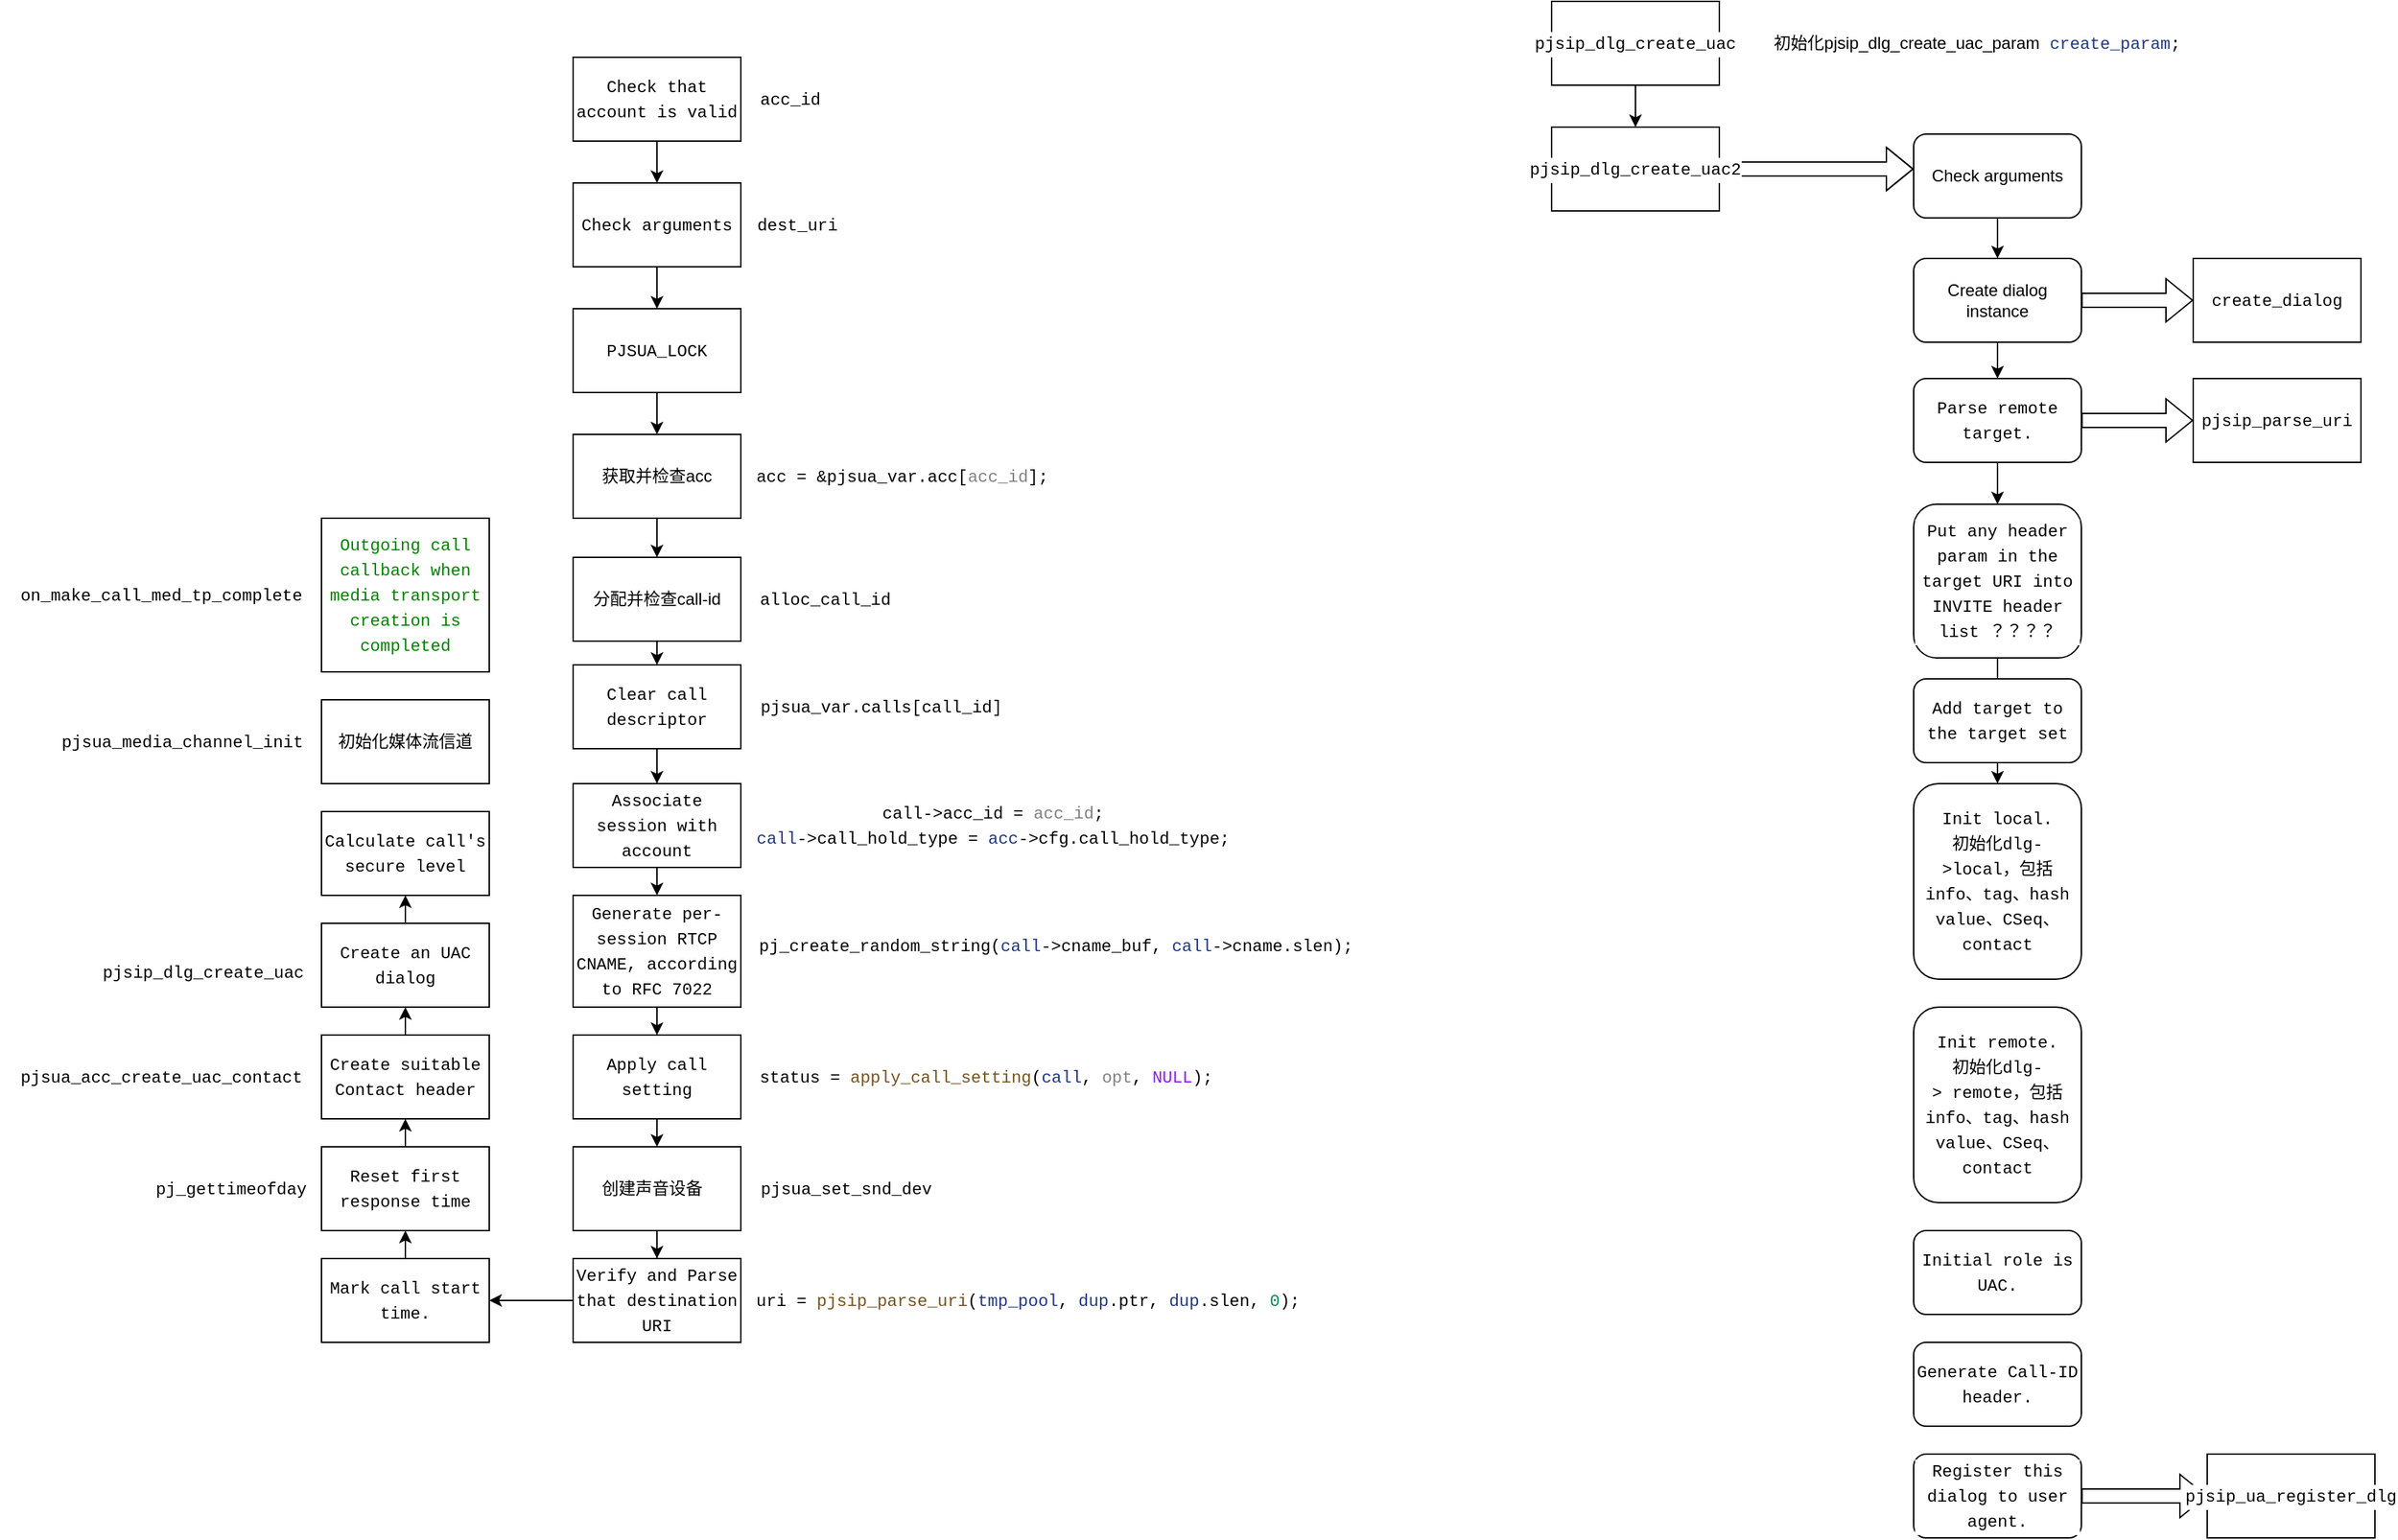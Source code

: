 <mxfile version="23.0.2" type="device">
  <diagram name="第 1 页" id="OTfgh2IuMeboOrYCifwz">
    <mxGraphModel dx="2021" dy="612" grid="1" gridSize="10" guides="1" tooltips="1" connect="1" arrows="1" fold="1" page="1" pageScale="1" pageWidth="827" pageHeight="1169" math="0" shadow="0">
      <root>
        <mxCell id="0" />
        <mxCell id="1" parent="0" />
        <mxCell id="o_ZeePv5BL5h0-zww4gV-3" style="edgeStyle=orthogonalEdgeStyle;rounded=0;orthogonalLoop=1;jettySize=auto;html=1;exitX=0.5;exitY=1;exitDx=0;exitDy=0;entryX=0.5;entryY=0;entryDx=0;entryDy=0;" parent="1" source="o_ZeePv5BL5h0-zww4gV-1" target="o_ZeePv5BL5h0-zww4gV-2" edge="1">
          <mxGeometry relative="1" as="geometry" />
        </mxCell>
        <mxCell id="o_ZeePv5BL5h0-zww4gV-1" value="&lt;div style=&quot;background-color: rgb(255, 255, 255); font-family: Menlo, Monaco, &amp;quot;Courier New&amp;quot;, monospace; line-height: 18px;&quot;&gt;Check that account is valid&lt;/div&gt;" style="rounded=0;whiteSpace=wrap;html=1;" parent="1" vertex="1">
          <mxGeometry x="330" y="90" width="120" height="60" as="geometry" />
        </mxCell>
        <mxCell id="o_ZeePv5BL5h0-zww4gV-7" value="" style="edgeStyle=orthogonalEdgeStyle;rounded=0;orthogonalLoop=1;jettySize=auto;html=1;" parent="1" source="o_ZeePv5BL5h0-zww4gV-2" target="o_ZeePv5BL5h0-zww4gV-6" edge="1">
          <mxGeometry relative="1" as="geometry" />
        </mxCell>
        <mxCell id="o_ZeePv5BL5h0-zww4gV-2" value="&lt;div style=&quot;background-color: rgb(255, 255, 255); font-family: Menlo, Monaco, &amp;quot;Courier New&amp;quot;, monospace; line-height: 18px;&quot;&gt;Check arguments&lt;/div&gt;" style="rounded=0;whiteSpace=wrap;html=1;" parent="1" vertex="1">
          <mxGeometry x="330" y="180" width="120" height="60" as="geometry" />
        </mxCell>
        <mxCell id="o_ZeePv5BL5h0-zww4gV-4" value="&lt;div style=&quot;background-color: rgb(255, 255, 255); font-family: Menlo, Monaco, &amp;quot;Courier New&amp;quot;, monospace; line-height: 18px;&quot;&gt;acc_id&lt;/div&gt;" style="text;html=1;align=center;verticalAlign=middle;resizable=0;points=[];autosize=1;strokeColor=none;fillColor=none;" parent="1" vertex="1">
          <mxGeometry x="450" y="105" width="70" height="30" as="geometry" />
        </mxCell>
        <mxCell id="o_ZeePv5BL5h0-zww4gV-5" value="&lt;div style=&quot;background-color: rgb(255, 255, 255); font-family: Menlo, Monaco, &amp;quot;Courier New&amp;quot;, monospace; line-height: 18px;&quot;&gt;dest_uri&lt;/div&gt;" style="text;html=1;align=center;verticalAlign=middle;resizable=0;points=[];autosize=1;strokeColor=none;fillColor=none;" parent="1" vertex="1">
          <mxGeometry x="450" y="195" width="80" height="30" as="geometry" />
        </mxCell>
        <mxCell id="o_ZeePv5BL5h0-zww4gV-9" value="" style="edgeStyle=orthogonalEdgeStyle;rounded=0;orthogonalLoop=1;jettySize=auto;html=1;" parent="1" source="o_ZeePv5BL5h0-zww4gV-6" target="o_ZeePv5BL5h0-zww4gV-8" edge="1">
          <mxGeometry relative="1" as="geometry" />
        </mxCell>
        <mxCell id="o_ZeePv5BL5h0-zww4gV-6" value="&lt;div style=&quot;background-color: rgb(255, 255, 255); font-family: Menlo, Monaco, &amp;quot;Courier New&amp;quot;, monospace; line-height: 18px;&quot;&gt;PJSUA_LOCK&lt;/div&gt;" style="whiteSpace=wrap;html=1;rounded=0;" parent="1" vertex="1">
          <mxGeometry x="330" y="270" width="120" height="60" as="geometry" />
        </mxCell>
        <mxCell id="o_ZeePv5BL5h0-zww4gV-13" value="" style="edgeStyle=orthogonalEdgeStyle;rounded=0;orthogonalLoop=1;jettySize=auto;html=1;" parent="1" source="o_ZeePv5BL5h0-zww4gV-8" target="o_ZeePv5BL5h0-zww4gV-11" edge="1">
          <mxGeometry relative="1" as="geometry" />
        </mxCell>
        <mxCell id="o_ZeePv5BL5h0-zww4gV-8" value="获取并检查acc" style="rounded=0;whiteSpace=wrap;html=1;" parent="1" vertex="1">
          <mxGeometry x="330" y="360" width="120" height="60" as="geometry" />
        </mxCell>
        <mxCell id="o_ZeePv5BL5h0-zww4gV-10" value="&lt;div style=&quot;background-color: rgb(255, 255, 255); font-family: Menlo, Monaco, &amp;quot;Courier New&amp;quot;, monospace; line-height: 18px;&quot;&gt;acc = &amp;amp;pjsua_var.acc[&lt;span style=&quot;color: #808080;&quot;&gt;acc_id&lt;/span&gt;];&lt;/div&gt;" style="text;html=1;align=center;verticalAlign=middle;resizable=0;points=[];autosize=1;strokeColor=none;fillColor=none;" parent="1" vertex="1">
          <mxGeometry x="450" y="375" width="230" height="30" as="geometry" />
        </mxCell>
        <mxCell id="o_ZeePv5BL5h0-zww4gV-16" style="edgeStyle=orthogonalEdgeStyle;rounded=0;orthogonalLoop=1;jettySize=auto;html=1;exitX=0.5;exitY=1;exitDx=0;exitDy=0;entryX=0.5;entryY=0;entryDx=0;entryDy=0;" parent="1" source="o_ZeePv5BL5h0-zww4gV-11" target="o_ZeePv5BL5h0-zww4gV-14" edge="1">
          <mxGeometry relative="1" as="geometry" />
        </mxCell>
        <mxCell id="o_ZeePv5BL5h0-zww4gV-11" value="分配并检查call-id" style="rounded=0;whiteSpace=wrap;html=1;" parent="1" vertex="1">
          <mxGeometry x="330" y="448" width="120" height="60" as="geometry" />
        </mxCell>
        <mxCell id="o_ZeePv5BL5h0-zww4gV-12" value="&lt;div style=&quot;background-color: rgb(255, 255, 255); font-family: Menlo, Monaco, &amp;quot;Courier New&amp;quot;, monospace; line-height: 18px;&quot;&gt;alloc_call_id&lt;/div&gt;" style="text;html=1;align=center;verticalAlign=middle;resizable=0;points=[];autosize=1;strokeColor=none;fillColor=none;" parent="1" vertex="1">
          <mxGeometry x="450" y="463" width="120" height="30" as="geometry" />
        </mxCell>
        <mxCell id="o_ZeePv5BL5h0-zww4gV-19" style="edgeStyle=orthogonalEdgeStyle;rounded=0;orthogonalLoop=1;jettySize=auto;html=1;exitX=0.5;exitY=1;exitDx=0;exitDy=0;entryX=0.5;entryY=0;entryDx=0;entryDy=0;" parent="1" source="o_ZeePv5BL5h0-zww4gV-14" target="o_ZeePv5BL5h0-zww4gV-17" edge="1">
          <mxGeometry relative="1" as="geometry" />
        </mxCell>
        <mxCell id="o_ZeePv5BL5h0-zww4gV-14" value="&lt;div style=&quot;background-color: rgb(255, 255, 255); font-family: Menlo, Monaco, &amp;quot;Courier New&amp;quot;, monospace; line-height: 18px;&quot;&gt;Clear call descriptor&lt;/div&gt;" style="rounded=0;whiteSpace=wrap;html=1;" parent="1" vertex="1">
          <mxGeometry x="330" y="525" width="120" height="60" as="geometry" />
        </mxCell>
        <mxCell id="o_ZeePv5BL5h0-zww4gV-15" value="&lt;div style=&quot;background-color: rgb(255, 255, 255); font-family: Menlo, Monaco, &amp;quot;Courier New&amp;quot;, monospace; line-height: 18px;&quot;&gt;pjsua_var.calls[call_id]&lt;br&gt;&lt;/div&gt;" style="text;html=1;align=center;verticalAlign=middle;resizable=0;points=[];autosize=1;strokeColor=none;fillColor=none;" parent="1" vertex="1">
          <mxGeometry x="450" y="540" width="200" height="30" as="geometry" />
        </mxCell>
        <mxCell id="o_ZeePv5BL5h0-zww4gV-21" style="edgeStyle=orthogonalEdgeStyle;rounded=0;orthogonalLoop=1;jettySize=auto;html=1;exitX=0.5;exitY=1;exitDx=0;exitDy=0;entryX=0.5;entryY=0;entryDx=0;entryDy=0;" parent="1" source="o_ZeePv5BL5h0-zww4gV-17" target="o_ZeePv5BL5h0-zww4gV-20" edge="1">
          <mxGeometry relative="1" as="geometry" />
        </mxCell>
        <mxCell id="o_ZeePv5BL5h0-zww4gV-17" value="&lt;div style=&quot;background-color: rgb(255, 255, 255); font-family: Menlo, Monaco, &amp;quot;Courier New&amp;quot;, monospace; line-height: 18px;&quot;&gt;Associate session with account&lt;/div&gt;" style="rounded=0;whiteSpace=wrap;html=1;" parent="1" vertex="1">
          <mxGeometry x="330" y="610" width="120" height="60" as="geometry" />
        </mxCell>
        <mxCell id="o_ZeePv5BL5h0-zww4gV-18" value="&lt;div style=&quot;background-color: rgb(255, 255, 255); font-family: Menlo, Monaco, &amp;quot;Courier New&amp;quot;, monospace; line-height: 18px;&quot;&gt;&lt;div&gt;call-&amp;gt;acc_id = &lt;span style=&quot;color: #808080;&quot;&gt;acc_id&lt;/span&gt;;&lt;/div&gt;&lt;div&gt;    &lt;span style=&quot;color: #1f377f;&quot;&gt;call&lt;/span&gt;-&amp;gt;call_hold_type = &lt;span style=&quot;color: #1f377f;&quot;&gt;acc&lt;/span&gt;-&amp;gt;cfg.call_hold_type;&lt;/div&gt;&lt;/div&gt;" style="text;html=1;align=center;verticalAlign=middle;resizable=0;points=[];autosize=1;strokeColor=none;fillColor=none;" parent="1" vertex="1">
          <mxGeometry x="450" y="615" width="360" height="50" as="geometry" />
        </mxCell>
        <mxCell id="o_ZeePv5BL5h0-zww4gV-25" style="edgeStyle=orthogonalEdgeStyle;rounded=0;orthogonalLoop=1;jettySize=auto;html=1;exitX=0.5;exitY=1;exitDx=0;exitDy=0;entryX=0.5;entryY=0;entryDx=0;entryDy=0;" parent="1" source="o_ZeePv5BL5h0-zww4gV-20" target="o_ZeePv5BL5h0-zww4gV-23" edge="1">
          <mxGeometry relative="1" as="geometry" />
        </mxCell>
        <mxCell id="o_ZeePv5BL5h0-zww4gV-20" value="&lt;div style=&quot;background-color: rgb(255, 255, 255); font-family: Menlo, Monaco, &amp;quot;Courier New&amp;quot;, monospace; line-height: 18px;&quot;&gt;Generate per-session RTCP CNAME, according to RFC 7022&lt;/div&gt;" style="rounded=0;whiteSpace=wrap;html=1;" parent="1" vertex="1">
          <mxGeometry x="330" y="690" width="120" height="80" as="geometry" />
        </mxCell>
        <mxCell id="o_ZeePv5BL5h0-zww4gV-22" value="&lt;div style=&quot;background-color: rgb(255, 255, 255); font-family: Menlo, Monaco, &amp;quot;Courier New&amp;quot;, monospace; line-height: 18px;&quot;&gt;&lt;div&gt;    pj_create_random_string(&lt;span style=&quot;color: #1f377f;&quot;&gt;call&lt;/span&gt;-&amp;gt;cname_buf, &lt;span style=&quot;color: #1f377f;&quot;&gt;call&lt;/span&gt;-&amp;gt;cname.slen);&lt;/div&gt;&lt;br&gt;&lt;/div&gt;" style="text;html=1;align=center;verticalAlign=middle;resizable=0;points=[];autosize=1;strokeColor=none;fillColor=none;" parent="1" vertex="1">
          <mxGeometry x="450" y="710" width="450" height="50" as="geometry" />
        </mxCell>
        <mxCell id="o_ZeePv5BL5h0-zww4gV-28" style="edgeStyle=orthogonalEdgeStyle;rounded=0;orthogonalLoop=1;jettySize=auto;html=1;exitX=0.5;exitY=1;exitDx=0;exitDy=0;entryX=0.5;entryY=0;entryDx=0;entryDy=0;" parent="1" source="o_ZeePv5BL5h0-zww4gV-23" target="o_ZeePv5BL5h0-zww4gV-26" edge="1">
          <mxGeometry relative="1" as="geometry" />
        </mxCell>
        <mxCell id="o_ZeePv5BL5h0-zww4gV-23" value="&lt;div style=&quot;background-color: rgb(255, 255, 255); font-family: Menlo, Monaco, &amp;quot;Courier New&amp;quot;, monospace; line-height: 18px;&quot;&gt;Apply call setting&lt;/div&gt;" style="rounded=0;whiteSpace=wrap;html=1;" parent="1" vertex="1">
          <mxGeometry x="330" y="790" width="120" height="60" as="geometry" />
        </mxCell>
        <mxCell id="o_ZeePv5BL5h0-zww4gV-24" value="&lt;div style=&quot;background-color: rgb(255, 255, 255); font-family: Menlo, Monaco, &amp;quot;Courier New&amp;quot;, monospace; line-height: 18px;&quot;&gt;status = &lt;span style=&quot;color: #74531f;&quot;&gt;apply_call_setting&lt;/span&gt;(&lt;span style=&quot;color: #1f377f;&quot;&gt;call&lt;/span&gt;, &lt;span style=&quot;color: #808080;&quot;&gt;opt&lt;/span&gt;, &lt;span style=&quot;color: #8a1bff;&quot;&gt;NULL&lt;/span&gt;);&lt;/div&gt;" style="text;html=1;align=center;verticalAlign=middle;resizable=0;points=[];autosize=1;strokeColor=none;fillColor=none;" parent="1" vertex="1">
          <mxGeometry x="450" y="805" width="350" height="30" as="geometry" />
        </mxCell>
        <mxCell id="o_ZeePv5BL5h0-zww4gV-33" value="" style="edgeStyle=orthogonalEdgeStyle;rounded=0;orthogonalLoop=1;jettySize=auto;html=1;" parent="1" source="o_ZeePv5BL5h0-zww4gV-26" target="o_ZeePv5BL5h0-zww4gV-29" edge="1">
          <mxGeometry relative="1" as="geometry" />
        </mxCell>
        <mxCell id="o_ZeePv5BL5h0-zww4gV-26" value="创建声音设备&amp;nbsp;&amp;nbsp;" style="rounded=0;whiteSpace=wrap;html=1;" parent="1" vertex="1">
          <mxGeometry x="330" y="870" width="120" height="60" as="geometry" />
        </mxCell>
        <mxCell id="o_ZeePv5BL5h0-zww4gV-27" value="&lt;div style=&quot;background-color: rgb(255, 255, 255); font-family: Menlo, Monaco, &amp;quot;Courier New&amp;quot;, monospace; line-height: 18px;&quot;&gt;pjsua_set_snd_dev&lt;/div&gt;" style="text;html=1;align=center;verticalAlign=middle;resizable=0;points=[];autosize=1;strokeColor=none;fillColor=none;" parent="1" vertex="1">
          <mxGeometry x="450" y="885" width="150" height="30" as="geometry" />
        </mxCell>
        <mxCell id="o_ZeePv5BL5h0-zww4gV-32" value="" style="edgeStyle=orthogonalEdgeStyle;rounded=0;orthogonalLoop=1;jettySize=auto;html=1;" parent="1" source="o_ZeePv5BL5h0-zww4gV-29" target="o_ZeePv5BL5h0-zww4gV-31" edge="1">
          <mxGeometry relative="1" as="geometry" />
        </mxCell>
        <mxCell id="o_ZeePv5BL5h0-zww4gV-29" value="&lt;div style=&quot;background-color: rgb(255, 255, 255); font-family: Menlo, Monaco, &amp;quot;Courier New&amp;quot;, monospace; line-height: 18px;&quot;&gt;Verify and Parse that destination URI &lt;/div&gt;" style="rounded=0;whiteSpace=wrap;html=1;" parent="1" vertex="1">
          <mxGeometry x="330" y="950" width="120" height="60" as="geometry" />
        </mxCell>
        <mxCell id="o_ZeePv5BL5h0-zww4gV-30" value="&lt;div style=&quot;background-color: rgb(255, 255, 255); font-family: Menlo, Monaco, &amp;quot;Courier New&amp;quot;, monospace; line-height: 18px;&quot;&gt;uri = &lt;span style=&quot;color: #74531f;&quot;&gt;pjsip_parse_uri&lt;/span&gt;(&lt;span style=&quot;color: #1f377f;&quot;&gt;tmp_pool&lt;/span&gt;, &lt;span style=&quot;color: #1f377f;&quot;&gt;dup&lt;/span&gt;.ptr, &lt;span style=&quot;color: #1f377f;&quot;&gt;dup&lt;/span&gt;.slen, &lt;span style=&quot;color: #098658;&quot;&gt;0&lt;/span&gt;);&lt;/div&gt;" style="text;html=1;align=center;verticalAlign=middle;resizable=0;points=[];autosize=1;strokeColor=none;fillColor=none;" parent="1" vertex="1">
          <mxGeometry x="450" y="965" width="410" height="30" as="geometry" />
        </mxCell>
        <mxCell id="o_ZeePv5BL5h0-zww4gV-39" style="edgeStyle=orthogonalEdgeStyle;rounded=0;orthogonalLoop=1;jettySize=auto;html=1;exitX=0.5;exitY=0;exitDx=0;exitDy=0;entryX=0.5;entryY=1;entryDx=0;entryDy=0;" parent="1" source="o_ZeePv5BL5h0-zww4gV-31" target="o_ZeePv5BL5h0-zww4gV-34" edge="1">
          <mxGeometry relative="1" as="geometry" />
        </mxCell>
        <mxCell id="o_ZeePv5BL5h0-zww4gV-31" value="&lt;div style=&quot;background-color: rgb(255, 255, 255); font-family: Menlo, Monaco, &amp;quot;Courier New&amp;quot;, monospace; line-height: 18px;&quot;&gt;Mark call start time.&lt;/div&gt;" style="rounded=0;whiteSpace=wrap;html=1;" parent="1" vertex="1">
          <mxGeometry x="150" y="950" width="120" height="60" as="geometry" />
        </mxCell>
        <mxCell id="o_ZeePv5BL5h0-zww4gV-40" style="edgeStyle=orthogonalEdgeStyle;rounded=0;orthogonalLoop=1;jettySize=auto;html=1;exitX=0.5;exitY=0;exitDx=0;exitDy=0;entryX=0.5;entryY=1;entryDx=0;entryDy=0;" parent="1" source="o_ZeePv5BL5h0-zww4gV-34" target="o_ZeePv5BL5h0-zww4gV-36" edge="1">
          <mxGeometry relative="1" as="geometry" />
        </mxCell>
        <mxCell id="o_ZeePv5BL5h0-zww4gV-34" value="&lt;div style=&quot;background-color: rgb(255, 255, 255); font-family: Menlo, Monaco, &amp;quot;Courier New&amp;quot;, monospace; line-height: 18px;&quot;&gt;Reset first response time&lt;/div&gt;" style="rounded=0;whiteSpace=wrap;html=1;" parent="1" vertex="1">
          <mxGeometry x="150" y="870" width="120" height="60" as="geometry" />
        </mxCell>
        <mxCell id="o_ZeePv5BL5h0-zww4gV-35" value="&lt;div style=&quot;background-color: rgb(255, 255, 255); font-family: Menlo, Monaco, &amp;quot;Courier New&amp;quot;, monospace; line-height: 18px;&quot;&gt;pj_gettimeofday&lt;/div&gt;" style="text;html=1;align=center;verticalAlign=middle;resizable=0;points=[];autosize=1;strokeColor=none;fillColor=none;" parent="1" vertex="1">
          <mxGeometry x="20" y="885" width="130" height="30" as="geometry" />
        </mxCell>
        <mxCell id="o_ZeePv5BL5h0-zww4gV-41" style="edgeStyle=orthogonalEdgeStyle;rounded=0;orthogonalLoop=1;jettySize=auto;html=1;exitX=0.5;exitY=0;exitDx=0;exitDy=0;entryX=0.5;entryY=1;entryDx=0;entryDy=0;" parent="1" source="o_ZeePv5BL5h0-zww4gV-36" target="o_ZeePv5BL5h0-zww4gV-38" edge="1">
          <mxGeometry relative="1" as="geometry" />
        </mxCell>
        <mxCell id="o_ZeePv5BL5h0-zww4gV-36" value="&lt;div style=&quot;background-color: rgb(255, 255, 255); font-family: Menlo, Monaco, &amp;quot;Courier New&amp;quot;, monospace; line-height: 18px;&quot;&gt;Create suitable Contact header&lt;/div&gt;" style="rounded=0;whiteSpace=wrap;html=1;" parent="1" vertex="1">
          <mxGeometry x="150" y="790" width="120" height="60" as="geometry" />
        </mxCell>
        <mxCell id="o_ZeePv5BL5h0-zww4gV-37" value="&lt;div style=&quot;background-color: rgb(255, 255, 255); font-family: Menlo, Monaco, &amp;quot;Courier New&amp;quot;, monospace; line-height: 18px;&quot;&gt;pjsua_acc_create_uac_contact&lt;/div&gt;" style="text;html=1;align=center;verticalAlign=middle;resizable=0;points=[];autosize=1;strokeColor=none;fillColor=none;" parent="1" vertex="1">
          <mxGeometry x="-80" y="805" width="230" height="30" as="geometry" />
        </mxCell>
        <mxCell id="o_ZeePv5BL5h0-zww4gV-87" value="" style="edgeStyle=orthogonalEdgeStyle;rounded=0;orthogonalLoop=1;jettySize=auto;html=1;" parent="1" source="o_ZeePv5BL5h0-zww4gV-38" target="o_ZeePv5BL5h0-zww4gV-86" edge="1">
          <mxGeometry relative="1" as="geometry" />
        </mxCell>
        <mxCell id="o_ZeePv5BL5h0-zww4gV-38" value="&lt;div style=&quot;background-color: rgb(255, 255, 255); font-family: Menlo, Monaco, &amp;quot;Courier New&amp;quot;, monospace; line-height: 18px;&quot;&gt;Create an UAC dialog&lt;/div&gt;" style="rounded=0;whiteSpace=wrap;html=1;" parent="1" vertex="1">
          <mxGeometry x="150" y="710" width="120" height="60" as="geometry" />
        </mxCell>
        <mxCell id="o_ZeePv5BL5h0-zww4gV-42" value="&lt;div style=&quot;background-color: rgb(255, 255, 255); font-family: Menlo, Monaco, &amp;quot;Courier New&amp;quot;, monospace; line-height: 18px;&quot;&gt;pjsip_dlg_create_uac&lt;/div&gt;" style="text;html=1;align=center;verticalAlign=middle;resizable=0;points=[];autosize=1;strokeColor=none;fillColor=none;" parent="1" vertex="1">
          <mxGeometry x="-20" y="730" width="170" height="30" as="geometry" />
        </mxCell>
        <mxCell id="o_ZeePv5BL5h0-zww4gV-55" value="" style="edgeStyle=orthogonalEdgeStyle;rounded=0;orthogonalLoop=1;jettySize=auto;html=1;" parent="1" source="o_ZeePv5BL5h0-zww4gV-47" target="o_ZeePv5BL5h0-zww4gV-53" edge="1">
          <mxGeometry relative="1" as="geometry" />
        </mxCell>
        <mxCell id="o_ZeePv5BL5h0-zww4gV-47" value="&lt;div style=&quot;background-color: rgb(255, 255, 255); font-family: Menlo, Monaco, &amp;quot;Courier New&amp;quot;, monospace; line-height: 18px;&quot;&gt;pjsip_dlg_create_uac&lt;/div&gt;" style="whiteSpace=wrap;html=1;" parent="1" vertex="1">
          <mxGeometry x="1030" y="50" width="120" height="60" as="geometry" />
        </mxCell>
        <mxCell id="o_ZeePv5BL5h0-zww4gV-57" style="edgeStyle=entityRelationEdgeStyle;rounded=0;orthogonalLoop=1;jettySize=auto;html=1;exitX=1;exitY=0.5;exitDx=0;exitDy=0;shape=flexArrow;" parent="1" source="o_ZeePv5BL5h0-zww4gV-53" edge="1">
          <mxGeometry relative="1" as="geometry">
            <mxPoint x="1289" y="170" as="targetPoint" />
          </mxGeometry>
        </mxCell>
        <mxCell id="o_ZeePv5BL5h0-zww4gV-53" value="&lt;div style=&quot;background-color: rgb(255, 255, 255); font-family: Menlo, Monaco, &amp;quot;Courier New&amp;quot;, monospace; line-height: 18px;&quot;&gt;pjsip_dlg_create_uac2&lt;/div&gt;" style="whiteSpace=wrap;html=1;" parent="1" vertex="1">
          <mxGeometry x="1030" y="140" width="120" height="60" as="geometry" />
        </mxCell>
        <mxCell id="o_ZeePv5BL5h0-zww4gV-54" value="初始化pjsip_dlg_create_uac_param&lt;span style=&quot;background-color: rgb(255, 255, 255); font-family: Menlo, Monaco, &amp;quot;Courier New&amp;quot;, monospace;&quot;&gt; &lt;/span&gt;&lt;span style=&quot;font-family: Menlo, Monaco, &amp;quot;Courier New&amp;quot;, monospace; color: rgb(31, 55, 127);&quot;&gt;create_param&lt;/span&gt;&lt;span style=&quot;background-color: rgb(255, 255, 255); font-family: Menlo, Monaco, &amp;quot;Courier New&amp;quot;, monospace;&quot;&gt;;&lt;/span&gt;" style="text;html=1;align=center;verticalAlign=middle;resizable=0;points=[];autosize=1;strokeColor=none;fillColor=none;" parent="1" vertex="1">
          <mxGeometry x="1179" y="65" width="310" height="30" as="geometry" />
        </mxCell>
        <mxCell id="o_ZeePv5BL5h0-zww4gV-66" style="edgeStyle=orthogonalEdgeStyle;rounded=0;orthogonalLoop=1;jettySize=auto;html=1;exitX=0.5;exitY=1;exitDx=0;exitDy=0;" parent="1" source="o_ZeePv5BL5h0-zww4gV-63" target="o_ZeePv5BL5h0-zww4gV-64" edge="1">
          <mxGeometry relative="1" as="geometry" />
        </mxCell>
        <mxCell id="o_ZeePv5BL5h0-zww4gV-63" value="Check arguments" style="rounded=1;whiteSpace=wrap;html=1;" parent="1" vertex="1">
          <mxGeometry x="1289" y="145" width="120" height="60" as="geometry" />
        </mxCell>
        <mxCell id="o_ZeePv5BL5h0-zww4gV-68" value="" style="edgeStyle=orthogonalEdgeStyle;rounded=0;orthogonalLoop=1;jettySize=auto;html=1;shape=flexArrow;" parent="1" source="o_ZeePv5BL5h0-zww4gV-64" target="o_ZeePv5BL5h0-zww4gV-67" edge="1">
          <mxGeometry relative="1" as="geometry" />
        </mxCell>
        <mxCell id="o_ZeePv5BL5h0-zww4gV-71" value="" style="edgeStyle=orthogonalEdgeStyle;rounded=0;orthogonalLoop=1;jettySize=auto;html=1;" parent="1" source="o_ZeePv5BL5h0-zww4gV-64" target="o_ZeePv5BL5h0-zww4gV-70" edge="1">
          <mxGeometry relative="1" as="geometry" />
        </mxCell>
        <mxCell id="o_ZeePv5BL5h0-zww4gV-64" value="Create dialog instance" style="rounded=1;whiteSpace=wrap;html=1;" parent="1" vertex="1">
          <mxGeometry x="1289" y="234" width="120" height="60" as="geometry" />
        </mxCell>
        <mxCell id="o_ZeePv5BL5h0-zww4gV-67" value="&lt;div style=&quot;background-color: rgb(255, 255, 255); font-family: Menlo, Monaco, &amp;quot;Courier New&amp;quot;, monospace; line-height: 18px;&quot;&gt;create_dialog&lt;/div&gt;" style="whiteSpace=wrap;html=1;" parent="1" vertex="1">
          <mxGeometry x="1489" y="234" width="120" height="60" as="geometry" />
        </mxCell>
        <mxCell id="o_ZeePv5BL5h0-zww4gV-73" value="" style="edgeStyle=orthogonalEdgeStyle;rounded=0;orthogonalLoop=1;jettySize=auto;html=1;shape=flexArrow;" parent="1" source="o_ZeePv5BL5h0-zww4gV-70" target="o_ZeePv5BL5h0-zww4gV-72" edge="1">
          <mxGeometry relative="1" as="geometry" />
        </mxCell>
        <mxCell id="o_ZeePv5BL5h0-zww4gV-75" value="" style="edgeStyle=orthogonalEdgeStyle;rounded=0;orthogonalLoop=1;jettySize=auto;html=1;" parent="1" source="o_ZeePv5BL5h0-zww4gV-70" target="o_ZeePv5BL5h0-zww4gV-74" edge="1">
          <mxGeometry relative="1" as="geometry" />
        </mxCell>
        <mxCell id="o_ZeePv5BL5h0-zww4gV-70" value="&lt;div style=&quot;background-color: rgb(255, 255, 255); font-family: Menlo, Monaco, &amp;quot;Courier New&amp;quot;, monospace; line-height: 18px;&quot;&gt;Parse remote target.&lt;/div&gt;" style="rounded=1;whiteSpace=wrap;html=1;" parent="1" vertex="1">
          <mxGeometry x="1289" y="320" width="120" height="60" as="geometry" />
        </mxCell>
        <mxCell id="o_ZeePv5BL5h0-zww4gV-72" value="&lt;div style=&quot;background-color: rgb(255, 255, 255); font-family: Menlo, Monaco, &amp;quot;Courier New&amp;quot;, monospace; line-height: 18px;&quot;&gt;pjsip_parse_uri&lt;/div&gt;" style="whiteSpace=wrap;html=1;" parent="1" vertex="1">
          <mxGeometry x="1489" y="320" width="120" height="60" as="geometry" />
        </mxCell>
        <mxCell id="o_ZeePv5BL5h0-zww4gV-79" value="" style="edgeStyle=orthogonalEdgeStyle;rounded=0;orthogonalLoop=1;jettySize=auto;html=1;" parent="1" source="o_ZeePv5BL5h0-zww4gV-74" target="o_ZeePv5BL5h0-zww4gV-77" edge="1">
          <mxGeometry relative="1" as="geometry" />
        </mxCell>
        <mxCell id="o_ZeePv5BL5h0-zww4gV-74" value="&lt;div style=&quot;background-color: rgb(255, 255, 255); font-family: Menlo, Monaco, &amp;quot;Courier New&amp;quot;, monospace; line-height: 18px;&quot;&gt;Put any header param in the target URI into INVITE header list ？？？？&lt;/div&gt;" style="rounded=1;whiteSpace=wrap;html=1;" parent="1" vertex="1">
          <mxGeometry x="1289" y="410" width="120" height="110" as="geometry" />
        </mxCell>
        <mxCell id="o_ZeePv5BL5h0-zww4gV-76" value="&lt;div style=&quot;background-color: rgb(255, 255, 255); font-family: Menlo, Monaco, &amp;quot;Courier New&amp;quot;, monospace; line-height: 18px;&quot;&gt;Add target to the target set&lt;/div&gt;" style="rounded=1;whiteSpace=wrap;html=1;" parent="1" vertex="1">
          <mxGeometry x="1289" y="535" width="120" height="60" as="geometry" />
        </mxCell>
        <mxCell id="o_ZeePv5BL5h0-zww4gV-77" value="&lt;div style=&quot;background-color: rgb(255, 255, 255); font-family: Menlo, Monaco, &amp;quot;Courier New&amp;quot;, monospace; line-height: 18px;&quot;&gt;Init local.&lt;/div&gt;&lt;div style=&quot;background-color: rgb(255, 255, 255); font-family: Menlo, Monaco, &amp;quot;Courier New&amp;quot;, monospace; line-height: 18px;&quot;&gt;初始化dlg&lt;span style=&quot;&quot;&gt;-&amp;gt;&lt;/span&gt;&lt;span style=&quot;&quot;&gt;local，包括info、&lt;/span&gt;tag、hash value、CSeq、contact&lt;/div&gt;" style="rounded=1;whiteSpace=wrap;html=1;" parent="1" vertex="1">
          <mxGeometry x="1289" y="610" width="120" height="140" as="geometry" />
        </mxCell>
        <mxCell id="o_ZeePv5BL5h0-zww4gV-78" value="&lt;div style=&quot;background-color: rgb(255, 255, 255); font-family: Menlo, Monaco, &amp;quot;Courier New&amp;quot;, monospace; line-height: 18px;&quot;&gt;Init remote.&lt;/div&gt;&lt;div style=&quot;background-color: rgb(255, 255, 255); font-family: Menlo, Monaco, &amp;quot;Courier New&amp;quot;, monospace; line-height: 18px;&quot;&gt;初始化dlg&lt;span style=&quot;&quot;&gt;-&amp;gt;&lt;/span&gt;&amp;nbsp;remote&lt;span style=&quot;&quot;&gt;，包括info、&lt;/span&gt;tag、hash value、CSeq、contact&lt;/div&gt;" style="rounded=1;whiteSpace=wrap;html=1;" parent="1" vertex="1">
          <mxGeometry x="1289" y="770" width="120" height="140" as="geometry" />
        </mxCell>
        <mxCell id="o_ZeePv5BL5h0-zww4gV-80" value="&lt;div style=&quot;background-color: rgb(255, 255, 255); font-family: Menlo, Monaco, &amp;quot;Courier New&amp;quot;, monospace; line-height: 18px;&quot;&gt;Initial role is UAC.&lt;/div&gt;" style="rounded=1;whiteSpace=wrap;html=1;" parent="1" vertex="1">
          <mxGeometry x="1289" y="930" width="120" height="60" as="geometry" />
        </mxCell>
        <mxCell id="o_ZeePv5BL5h0-zww4gV-81" value="&lt;div style=&quot;background-color: rgb(255, 255, 255); font-family: Menlo, Monaco, &amp;quot;Courier New&amp;quot;, monospace; line-height: 18px;&quot;&gt;Generate Call-ID header.&lt;/div&gt;" style="rounded=1;whiteSpace=wrap;html=1;" parent="1" vertex="1">
          <mxGeometry x="1289" y="1010" width="120" height="60" as="geometry" />
        </mxCell>
        <mxCell id="o_ZeePv5BL5h0-zww4gV-84" value="" style="edgeStyle=orthogonalEdgeStyle;rounded=0;orthogonalLoop=1;jettySize=auto;html=1;shape=flexArrow;" parent="1" source="o_ZeePv5BL5h0-zww4gV-82" target="o_ZeePv5BL5h0-zww4gV-83" edge="1">
          <mxGeometry relative="1" as="geometry" />
        </mxCell>
        <mxCell id="o_ZeePv5BL5h0-zww4gV-82" value="&lt;div style=&quot;background-color: rgb(255, 255, 255); font-family: Menlo, Monaco, &amp;quot;Courier New&amp;quot;, monospace; line-height: 18px;&quot;&gt;Register this dialog to user agent.&lt;/div&gt;" style="rounded=1;whiteSpace=wrap;html=1;" parent="1" vertex="1">
          <mxGeometry x="1289" y="1090" width="120" height="60" as="geometry" />
        </mxCell>
        <mxCell id="o_ZeePv5BL5h0-zww4gV-83" value="&lt;div style=&quot;background-color: rgb(255, 255, 255); font-family: Menlo, Monaco, &amp;quot;Courier New&amp;quot;, monospace; line-height: 18px;&quot;&gt;pjsip_ua_register_dlg&lt;/div&gt;" style="rounded=0;whiteSpace=wrap;html=1;" parent="1" vertex="1">
          <mxGeometry x="1499" y="1090" width="120" height="60" as="geometry" />
        </mxCell>
        <mxCell id="o_ZeePv5BL5h0-zww4gV-86" value="&lt;div style=&quot;background-color: rgb(255, 255, 255); font-family: Menlo, Monaco, &amp;quot;Courier New&amp;quot;, monospace; line-height: 18px;&quot;&gt;Calculate call&#39;s secure level&lt;/div&gt;" style="whiteSpace=wrap;html=1;" parent="1" vertex="1">
          <mxGeometry x="150" y="630" width="120" height="60" as="geometry" />
        </mxCell>
        <mxCell id="o_ZeePv5BL5h0-zww4gV-88" value="初始化媒体流信道" style="whiteSpace=wrap;html=1;" parent="1" vertex="1">
          <mxGeometry x="150" y="550" width="120" height="60" as="geometry" />
        </mxCell>
        <mxCell id="o_ZeePv5BL5h0-zww4gV-89" value="&lt;div style=&quot;background-color: rgb(255, 255, 255); font-family: Menlo, Monaco, &amp;quot;Courier New&amp;quot;, monospace; line-height: 18px;&quot;&gt;pjsua_media_channel_init&lt;/div&gt;" style="text;html=1;align=center;verticalAlign=middle;resizable=0;points=[];autosize=1;strokeColor=none;fillColor=none;" parent="1" vertex="1">
          <mxGeometry x="-50" y="565" width="200" height="30" as="geometry" />
        </mxCell>
        <mxCell id="o_ZeePv5BL5h0-zww4gV-90" value="&lt;meta charset=&quot;utf-8&quot;&gt;&lt;div style=&quot;color: rgb(0, 0, 0); background-color: rgb(255, 255, 255); font-family: Menlo, Monaco, &amp;quot;Courier New&amp;quot;, monospace; font-weight: normal; font-size: 12px; line-height: 18px;&quot;&gt;&lt;div&gt;&lt;span style=&quot;color: #008000;&quot;&gt;Outgoing call callback when media transport creation is completed&lt;/span&gt;&lt;/div&gt;&lt;/div&gt;" style="whiteSpace=wrap;html=1;" parent="1" vertex="1">
          <mxGeometry x="150" y="420" width="120" height="110" as="geometry" />
        </mxCell>
        <mxCell id="o_ZeePv5BL5h0-zww4gV-91" value="&lt;div style=&quot;background-color: rgb(255, 255, 255); font-family: Menlo, Monaco, &amp;quot;Courier New&amp;quot;, monospace; line-height: 18px;&quot;&gt;on_make_call_med_tp_complete&lt;/div&gt;" style="text;html=1;align=center;verticalAlign=middle;resizable=0;points=[];autosize=1;strokeColor=none;fillColor=none;" parent="1" vertex="1">
          <mxGeometry x="-80" y="460" width="230" height="30" as="geometry" />
        </mxCell>
      </root>
    </mxGraphModel>
  </diagram>
</mxfile>
